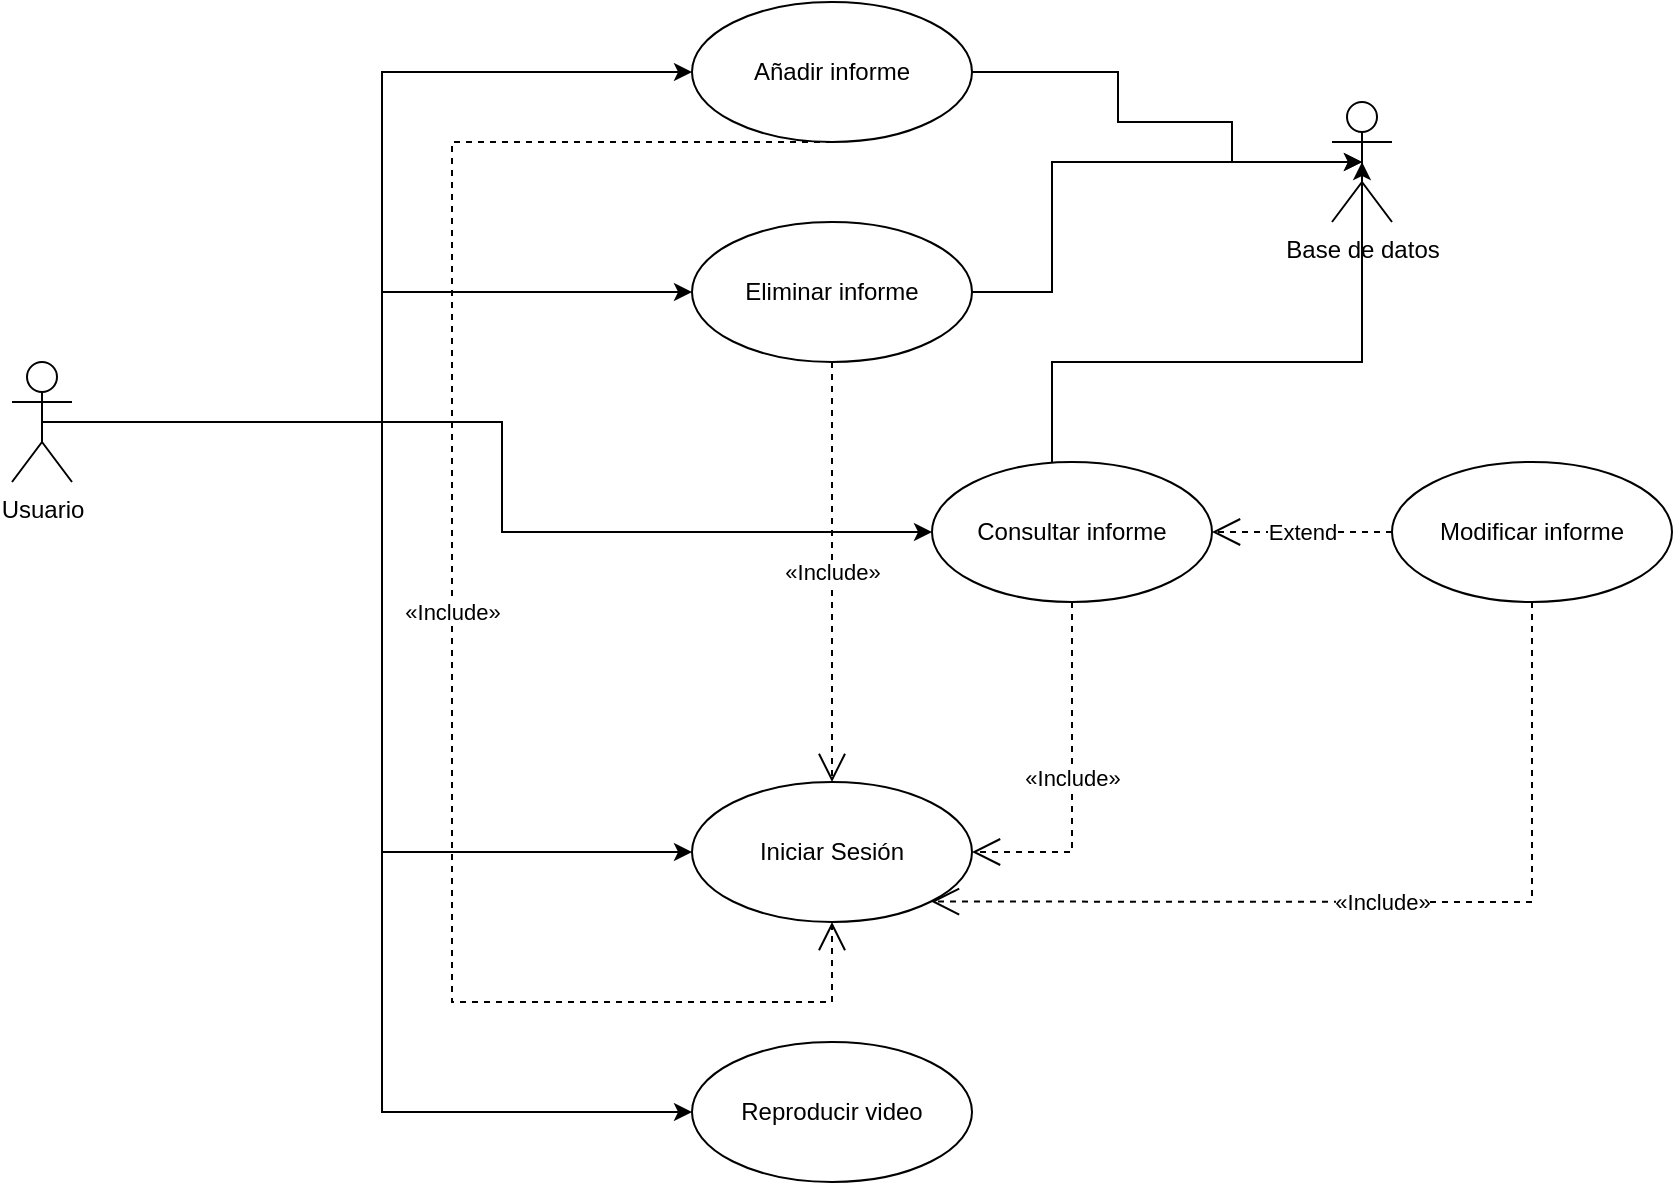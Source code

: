 <mxfile version="26.0.16">
  <diagram name="Página-1" id="BWLcb8puxV5DTwIUHzVU">
    <mxGraphModel dx="2261" dy="786" grid="1" gridSize="10" guides="1" tooltips="1" connect="1" arrows="1" fold="1" page="1" pageScale="1" pageWidth="827" pageHeight="1169" math="0" shadow="0">
      <root>
        <mxCell id="0" />
        <mxCell id="1" parent="0" />
        <mxCell id="TPlRJoIPfdAI7P-bpLI3-6" style="edgeStyle=orthogonalEdgeStyle;rounded=0;orthogonalLoop=1;jettySize=auto;html=1;exitX=0.5;exitY=0.5;exitDx=0;exitDy=0;exitPerimeter=0;entryX=0;entryY=0.5;entryDx=0;entryDy=0;" parent="1" source="TPlRJoIPfdAI7P-bpLI3-1" target="TPlRJoIPfdAI7P-bpLI3-3" edge="1">
          <mxGeometry relative="1" as="geometry" />
        </mxCell>
        <mxCell id="TPlRJoIPfdAI7P-bpLI3-7" style="edgeStyle=orthogonalEdgeStyle;rounded=0;orthogonalLoop=1;jettySize=auto;html=1;exitX=0.5;exitY=0.5;exitDx=0;exitDy=0;exitPerimeter=0;entryX=0;entryY=0.5;entryDx=0;entryDy=0;" parent="1" source="TPlRJoIPfdAI7P-bpLI3-1" target="TPlRJoIPfdAI7P-bpLI3-2" edge="1">
          <mxGeometry relative="1" as="geometry" />
        </mxCell>
        <mxCell id="TPlRJoIPfdAI7P-bpLI3-10" style="edgeStyle=orthogonalEdgeStyle;rounded=0;orthogonalLoop=1;jettySize=auto;html=1;exitX=0.5;exitY=0.5;exitDx=0;exitDy=0;exitPerimeter=0;entryX=0;entryY=0.5;entryDx=0;entryDy=0;" parent="1" source="TPlRJoIPfdAI7P-bpLI3-1" target="TPlRJoIPfdAI7P-bpLI3-4" edge="1">
          <mxGeometry relative="1" as="geometry" />
        </mxCell>
        <mxCell id="UEYw76rsarySk-NkJduD-4" style="edgeStyle=orthogonalEdgeStyle;rounded=0;orthogonalLoop=1;jettySize=auto;html=1;exitX=0.5;exitY=0.5;exitDx=0;exitDy=0;exitPerimeter=0;entryX=0;entryY=0.5;entryDx=0;entryDy=0;" parent="1" source="TPlRJoIPfdAI7P-bpLI3-1" target="UEYw76rsarySk-NkJduD-2" edge="1">
          <mxGeometry relative="1" as="geometry" />
        </mxCell>
        <mxCell id="UEYw76rsarySk-NkJduD-9" style="edgeStyle=orthogonalEdgeStyle;rounded=0;orthogonalLoop=1;jettySize=auto;html=1;exitX=0.5;exitY=0.5;exitDx=0;exitDy=0;exitPerimeter=0;entryX=0;entryY=0.5;entryDx=0;entryDy=0;" parent="1" source="TPlRJoIPfdAI7P-bpLI3-1" target="UEYw76rsarySk-NkJduD-8" edge="1">
          <mxGeometry relative="1" as="geometry" />
        </mxCell>
        <mxCell id="TPlRJoIPfdAI7P-bpLI3-1" value="Usuario&lt;div&gt;&lt;br&gt;&lt;/div&gt;" style="shape=umlActor;verticalLabelPosition=bottom;verticalAlign=top;html=1;outlineConnect=0;" parent="1" vertex="1">
          <mxGeometry x="-90" y="460" width="30" height="60" as="geometry" />
        </mxCell>
        <mxCell id="TPlRJoIPfdAI7P-bpLI3-2" value="Eliminar informe" style="ellipse;whiteSpace=wrap;html=1;" parent="1" vertex="1">
          <mxGeometry x="250" y="390" width="140" height="70" as="geometry" />
        </mxCell>
        <mxCell id="TPlRJoIPfdAI7P-bpLI3-17" style="edgeStyle=orthogonalEdgeStyle;rounded=0;orthogonalLoop=1;jettySize=auto;html=1;exitX=1;exitY=0.5;exitDx=0;exitDy=0;entryX=0.5;entryY=0.5;entryDx=0;entryDy=0;entryPerimeter=0;" parent="1" source="TPlRJoIPfdAI7P-bpLI3-3" target="TPlRJoIPfdAI7P-bpLI3-16" edge="1">
          <mxGeometry relative="1" as="geometry">
            <Array as="points">
              <mxPoint x="463" y="315" />
              <mxPoint x="463" y="340" />
              <mxPoint x="520" y="340" />
              <mxPoint x="520" y="360" />
            </Array>
          </mxGeometry>
        </mxCell>
        <mxCell id="TPlRJoIPfdAI7P-bpLI3-3" value="Añadir informe" style="ellipse;whiteSpace=wrap;html=1;" parent="1" vertex="1">
          <mxGeometry x="250" y="280" width="140" height="70" as="geometry" />
        </mxCell>
        <mxCell id="TPlRJoIPfdAI7P-bpLI3-4" value="Consultar informe" style="ellipse;whiteSpace=wrap;html=1;" parent="1" vertex="1">
          <mxGeometry x="370" y="510" width="140" height="70" as="geometry" />
        </mxCell>
        <mxCell id="TPlRJoIPfdAI7P-bpLI3-5" value="Modificar informe" style="ellipse;whiteSpace=wrap;html=1;" parent="1" vertex="1">
          <mxGeometry x="600" y="510" width="140" height="70" as="geometry" />
        </mxCell>
        <mxCell id="TPlRJoIPfdAI7P-bpLI3-13" value="Extend" style="endArrow=open;endSize=12;dashed=1;html=1;rounded=0;exitX=0;exitY=0.5;exitDx=0;exitDy=0;entryX=1;entryY=0.5;entryDx=0;entryDy=0;" parent="1" source="TPlRJoIPfdAI7P-bpLI3-5" target="TPlRJoIPfdAI7P-bpLI3-4" edge="1">
          <mxGeometry width="160" relative="1" as="geometry">
            <mxPoint x="330" y="510" as="sourcePoint" />
            <mxPoint x="490" y="510" as="targetPoint" />
          </mxGeometry>
        </mxCell>
        <mxCell id="TPlRJoIPfdAI7P-bpLI3-16" value="Base de datos&lt;div&gt;&lt;br&gt;&lt;/div&gt;" style="shape=umlActor;verticalLabelPosition=bottom;verticalAlign=top;html=1;outlineConnect=0;" parent="1" vertex="1">
          <mxGeometry x="570" y="330" width="30" height="60" as="geometry" />
        </mxCell>
        <mxCell id="TPlRJoIPfdAI7P-bpLI3-18" style="edgeStyle=orthogonalEdgeStyle;rounded=0;orthogonalLoop=1;jettySize=auto;html=1;exitX=1;exitY=0.5;exitDx=0;exitDy=0;entryX=0.5;entryY=0.5;entryDx=0;entryDy=0;entryPerimeter=0;" parent="1" source="TPlRJoIPfdAI7P-bpLI3-2" target="TPlRJoIPfdAI7P-bpLI3-16" edge="1">
          <mxGeometry relative="1" as="geometry">
            <Array as="points">
              <mxPoint x="430" y="425" />
              <mxPoint x="430" y="360" />
            </Array>
          </mxGeometry>
        </mxCell>
        <mxCell id="UEYw76rsarySk-NkJduD-2" value="Iniciar Sesión" style="ellipse;whiteSpace=wrap;html=1;" parent="1" vertex="1">
          <mxGeometry x="250" y="670" width="140" height="70" as="geometry" />
        </mxCell>
        <mxCell id="UEYw76rsarySk-NkJduD-8" value="Reproducir video" style="ellipse;whiteSpace=wrap;html=1;" parent="1" vertex="1">
          <mxGeometry x="250" y="800" width="140" height="70" as="geometry" />
        </mxCell>
        <mxCell id="4Ln0vXe_Y4yiglAmNjnL-4" value="&lt;div&gt;«Include»&lt;/div&gt;" style="endArrow=open;endSize=12;dashed=1;html=1;rounded=0;exitX=0.5;exitY=1;exitDx=0;exitDy=0;entryX=1;entryY=0.5;entryDx=0;entryDy=0;" edge="1" parent="1" source="TPlRJoIPfdAI7P-bpLI3-4" target="UEYw76rsarySk-NkJduD-2">
          <mxGeometry width="160" relative="1" as="geometry">
            <mxPoint x="540" y="620" as="sourcePoint" />
            <mxPoint x="420" y="620" as="targetPoint" />
            <Array as="points">
              <mxPoint x="440" y="705" />
            </Array>
          </mxGeometry>
        </mxCell>
        <mxCell id="4Ln0vXe_Y4yiglAmNjnL-5" value="&lt;div&gt;«Include»&lt;/div&gt;" style="endArrow=open;endSize=12;dashed=1;html=1;rounded=0;" edge="1" parent="1" source="TPlRJoIPfdAI7P-bpLI3-2" target="UEYw76rsarySk-NkJduD-2">
          <mxGeometry width="160" relative="1" as="geometry">
            <mxPoint x="330" y="600" as="sourcePoint" />
            <mxPoint x="330" y="680" as="targetPoint" />
          </mxGeometry>
        </mxCell>
        <mxCell id="4Ln0vXe_Y4yiglAmNjnL-6" style="edgeStyle=orthogonalEdgeStyle;rounded=0;orthogonalLoop=1;jettySize=auto;html=1;entryX=0.5;entryY=0.5;entryDx=0;entryDy=0;entryPerimeter=0;" edge="1" parent="1" source="TPlRJoIPfdAI7P-bpLI3-4" target="TPlRJoIPfdAI7P-bpLI3-16">
          <mxGeometry relative="1" as="geometry">
            <Array as="points">
              <mxPoint x="430" y="460" />
              <mxPoint x="585" y="460" />
            </Array>
          </mxGeometry>
        </mxCell>
        <mxCell id="4Ln0vXe_Y4yiglAmNjnL-7" value="&lt;div&gt;«Include»&lt;/div&gt;" style="endArrow=open;endSize=12;dashed=1;html=1;rounded=0;exitX=0.5;exitY=1;exitDx=0;exitDy=0;" edge="1" parent="1" source="TPlRJoIPfdAI7P-bpLI3-3" target="UEYw76rsarySk-NkJduD-2">
          <mxGeometry width="160" relative="1" as="geometry">
            <mxPoint x="450" y="595" as="sourcePoint" />
            <mxPoint x="310" y="770" as="targetPoint" />
            <Array as="points">
              <mxPoint x="130" y="350" />
              <mxPoint x="130" y="720" />
              <mxPoint x="130" y="780" />
              <mxPoint x="320" y="780" />
            </Array>
          </mxGeometry>
        </mxCell>
        <mxCell id="4Ln0vXe_Y4yiglAmNjnL-11" value="&lt;div&gt;«Include»&lt;/div&gt;" style="endArrow=open;endSize=12;dashed=1;html=1;rounded=0;exitX=0.5;exitY=1;exitDx=0;exitDy=0;entryX=1;entryY=1;entryDx=0;entryDy=0;" edge="1" parent="1" source="TPlRJoIPfdAI7P-bpLI3-5" target="UEYw76rsarySk-NkJduD-2">
          <mxGeometry width="160" relative="1" as="geometry">
            <mxPoint x="450" y="590" as="sourcePoint" />
            <mxPoint x="400" y="715" as="targetPoint" />
            <Array as="points">
              <mxPoint x="670" y="730" />
            </Array>
          </mxGeometry>
        </mxCell>
      </root>
    </mxGraphModel>
  </diagram>
</mxfile>
